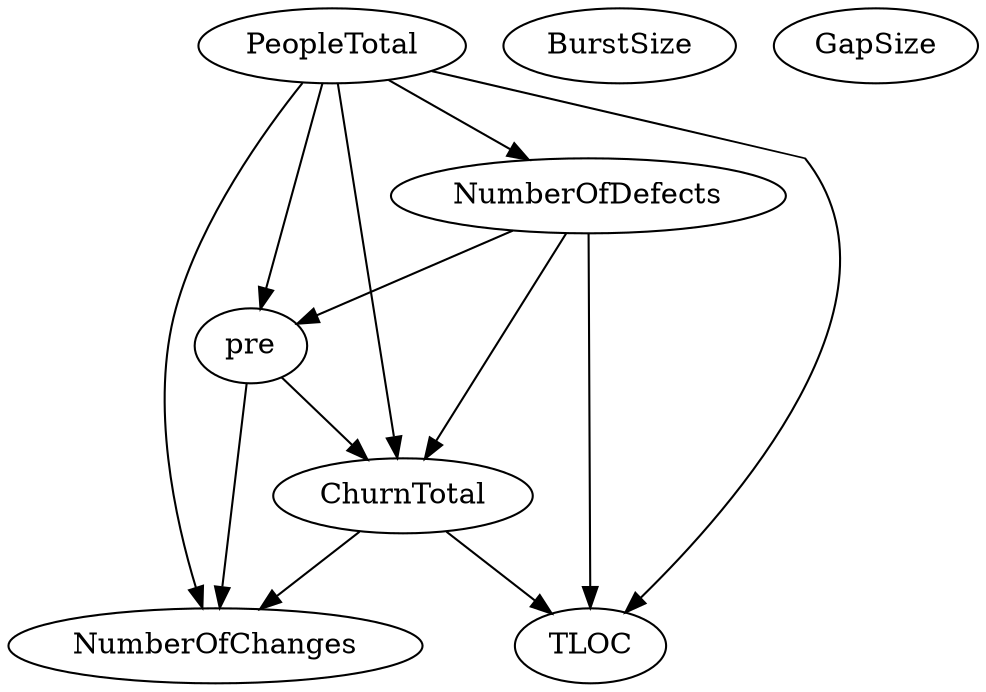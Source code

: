 digraph {
   PeopleTotal;
   NumberOfChanges;
   ChurnTotal;
   TLOC;
   pre;
   NumberOfDefects;
   BurstSize;
   GapSize;
   PeopleTotal -> NumberOfChanges;
   PeopleTotal -> ChurnTotal;
   PeopleTotal -> TLOC;
   PeopleTotal -> pre;
   PeopleTotal -> NumberOfDefects;
   ChurnTotal -> NumberOfChanges;
   ChurnTotal -> TLOC;
   pre -> NumberOfChanges;
   pre -> ChurnTotal;
   NumberOfDefects -> ChurnTotal;
   NumberOfDefects -> TLOC;
   NumberOfDefects -> pre;
}
